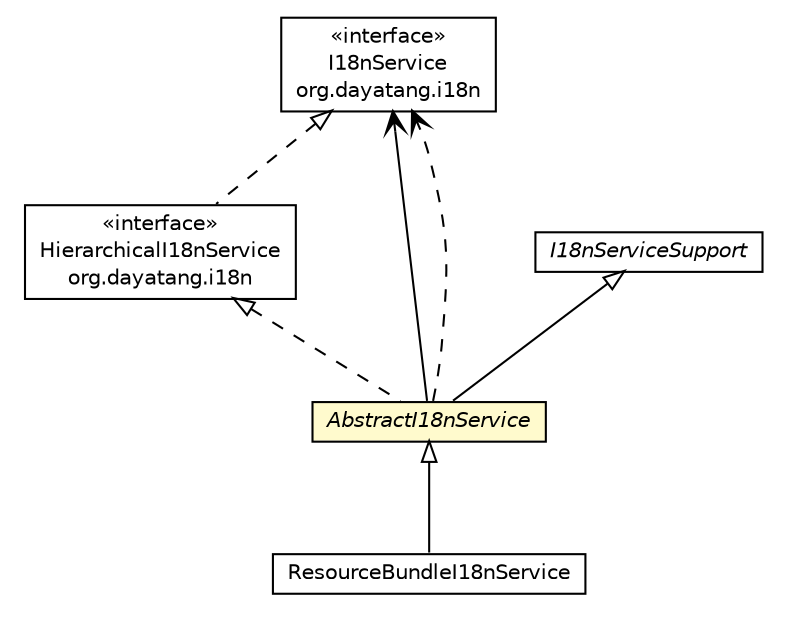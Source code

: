 #!/usr/local/bin/dot
#
# Class diagram 
# Generated by UMLGraph version R5_6_6-8-g8d7759 (http://www.umlgraph.org/)
#

digraph G {
	edge [fontname="Helvetica",fontsize=10,labelfontname="Helvetica",labelfontsize=10];
	node [fontname="Helvetica",fontsize=10,shape=plaintext];
	nodesep=0.25;
	ranksep=0.5;
	// org.dayatang.i18n.I18nService
	c37 [label=<<table title="org.dayatang.i18n.I18nService" border="0" cellborder="1" cellspacing="0" cellpadding="2" port="p" href="../I18nService.html">
		<tr><td><table border="0" cellspacing="0" cellpadding="1">
<tr><td align="center" balign="center"> &#171;interface&#187; </td></tr>
<tr><td align="center" balign="center"> I18nService </td></tr>
<tr><td align="center" balign="center"> org.dayatang.i18n </td></tr>
		</table></td></tr>
		</table>>, URL="../I18nService.html", fontname="Helvetica", fontcolor="black", fontsize=10.0];
	// org.dayatang.i18n.HierarchicalI18nService
	c38 [label=<<table title="org.dayatang.i18n.HierarchicalI18nService" border="0" cellborder="1" cellspacing="0" cellpadding="2" port="p" href="../HierarchicalI18nService.html">
		<tr><td><table border="0" cellspacing="0" cellpadding="1">
<tr><td align="center" balign="center"> &#171;interface&#187; </td></tr>
<tr><td align="center" balign="center"> HierarchicalI18nService </td></tr>
<tr><td align="center" balign="center"> org.dayatang.i18n </td></tr>
		</table></td></tr>
		</table>>, URL="../HierarchicalI18nService.html", fontname="Helvetica", fontcolor="black", fontsize=10.0];
	// org.dayatang.i18n.impl.ResourceBundleI18nService
	c43 [label=<<table title="org.dayatang.i18n.impl.ResourceBundleI18nService" border="0" cellborder="1" cellspacing="0" cellpadding="2" port="p" href="./ResourceBundleI18nService.html">
		<tr><td><table border="0" cellspacing="0" cellpadding="1">
<tr><td align="center" balign="center"> ResourceBundleI18nService </td></tr>
		</table></td></tr>
		</table>>, URL="./ResourceBundleI18nService.html", fontname="Helvetica", fontcolor="black", fontsize=10.0];
	// org.dayatang.i18n.impl.I18nServiceSupport
	c45 [label=<<table title="org.dayatang.i18n.impl.I18nServiceSupport" border="0" cellborder="1" cellspacing="0" cellpadding="2" port="p" href="./I18nServiceSupport.html">
		<tr><td><table border="0" cellspacing="0" cellpadding="1">
<tr><td align="center" balign="center"><font face="Helvetica-Oblique"> I18nServiceSupport </font></td></tr>
		</table></td></tr>
		</table>>, URL="./I18nServiceSupport.html", fontname="Helvetica", fontcolor="black", fontsize=10.0];
	// org.dayatang.i18n.impl.AbstractI18nService
	c46 [label=<<table title="org.dayatang.i18n.impl.AbstractI18nService" border="0" cellborder="1" cellspacing="0" cellpadding="2" port="p" bgcolor="lemonChiffon" href="./AbstractI18nService.html">
		<tr><td><table border="0" cellspacing="0" cellpadding="1">
<tr><td align="center" balign="center"><font face="Helvetica-Oblique"> AbstractI18nService </font></td></tr>
		</table></td></tr>
		</table>>, URL="./AbstractI18nService.html", fontname="Helvetica", fontcolor="black", fontsize=10.0];
	//org.dayatang.i18n.HierarchicalI18nService implements org.dayatang.i18n.I18nService
	c37:p -> c38:p [dir=back,arrowtail=empty,style=dashed];
	//org.dayatang.i18n.impl.ResourceBundleI18nService extends org.dayatang.i18n.impl.AbstractI18nService
	c46:p -> c43:p [dir=back,arrowtail=empty];
	//org.dayatang.i18n.impl.AbstractI18nService extends org.dayatang.i18n.impl.I18nServiceSupport
	c45:p -> c46:p [dir=back,arrowtail=empty];
	//org.dayatang.i18n.impl.AbstractI18nService implements org.dayatang.i18n.HierarchicalI18nService
	c38:p -> c46:p [dir=back,arrowtail=empty,style=dashed];
	// org.dayatang.i18n.impl.AbstractI18nService NAVASSOC org.dayatang.i18n.I18nService
	c46:p -> c37:p [taillabel="", label=" "headlabel="", fontname="Helvetica", fontcolor="black", fontsize=10.0, color="black", arrowhead=open];
	// org.dayatang.i18n.impl.AbstractI18nService DEPEND org.dayatang.i18n.I18nService
	c46:p -> c37:p [taillabel="", label=" "headlabel="", fontname="Helvetica", fontcolor="black", fontsize=10.0, color="black", arrowhead=open, style=dashed];
}

